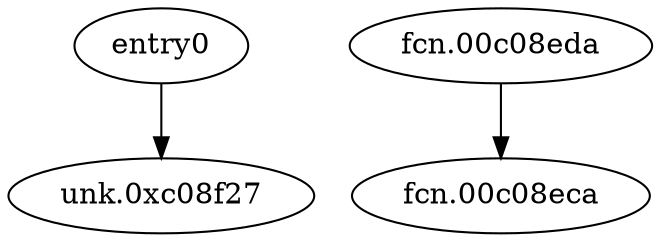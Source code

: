 digraph code {
  "0x00c08298" [label="entry0"];
  "0x00c08298" -> "0x00c08f27";
  "0x00c08f27" [label="unk.0xc08f27"];
  "0x00c08eda" [label="fcn.00c08eda"];
  "0x00c08eda" -> "0x00c08eca";
  "0x00c08eca" [label="fcn.00c08eca"];
}